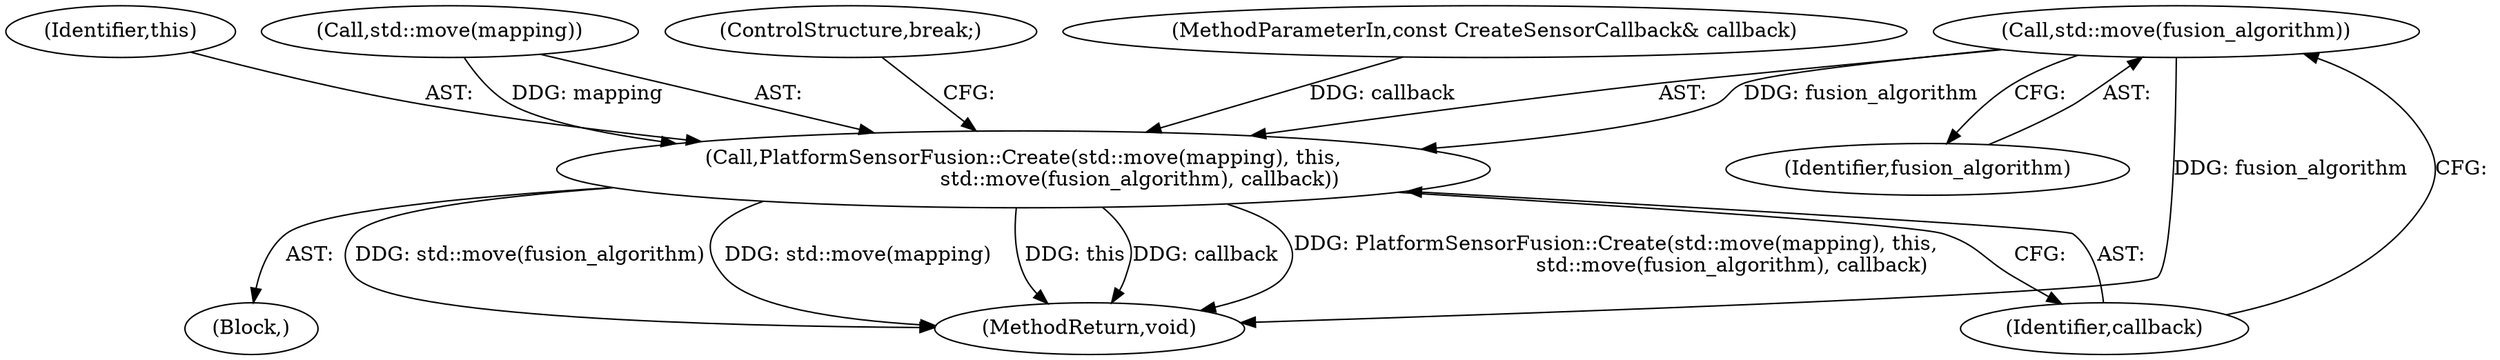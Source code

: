 digraph "1_Chrome_c0c8978849ac57e4ecd613ddc8ff7852a2054734_27@API" {
"1000138" [label="(Call,std::move(fusion_algorithm))"];
"1000134" [label="(Call,PlatformSensorFusion::Create(std::move(mapping), this,\n                                    std::move(fusion_algorithm), callback))"];
"1000133" [label="(Block,)"];
"1000135" [label="(Call,std::move(mapping))"];
"1000134" [label="(Call,PlatformSensorFusion::Create(std::move(mapping), this,\n                                    std::move(fusion_algorithm), callback))"];
"1000141" [label="(ControlStructure,break;)"];
"1000104" [label="(MethodParameterIn,const CreateSensorCallback& callback)"];
"1000138" [label="(Call,std::move(fusion_algorithm))"];
"1000140" [label="(Identifier,callback)"];
"1000163" [label="(MethodReturn,void)"];
"1000139" [label="(Identifier,fusion_algorithm)"];
"1000137" [label="(Identifier,this)"];
"1000138" -> "1000134"  [label="AST: "];
"1000138" -> "1000139"  [label="CFG: "];
"1000139" -> "1000138"  [label="AST: "];
"1000140" -> "1000138"  [label="CFG: "];
"1000138" -> "1000163"  [label="DDG: fusion_algorithm"];
"1000138" -> "1000134"  [label="DDG: fusion_algorithm"];
"1000134" -> "1000133"  [label="AST: "];
"1000134" -> "1000140"  [label="CFG: "];
"1000135" -> "1000134"  [label="AST: "];
"1000137" -> "1000134"  [label="AST: "];
"1000140" -> "1000134"  [label="AST: "];
"1000141" -> "1000134"  [label="CFG: "];
"1000134" -> "1000163"  [label="DDG: std::move(mapping)"];
"1000134" -> "1000163"  [label="DDG: this"];
"1000134" -> "1000163"  [label="DDG: callback"];
"1000134" -> "1000163"  [label="DDG: PlatformSensorFusion::Create(std::move(mapping), this,\n                                    std::move(fusion_algorithm), callback)"];
"1000134" -> "1000163"  [label="DDG: std::move(fusion_algorithm)"];
"1000135" -> "1000134"  [label="DDG: mapping"];
"1000104" -> "1000134"  [label="DDG: callback"];
}
